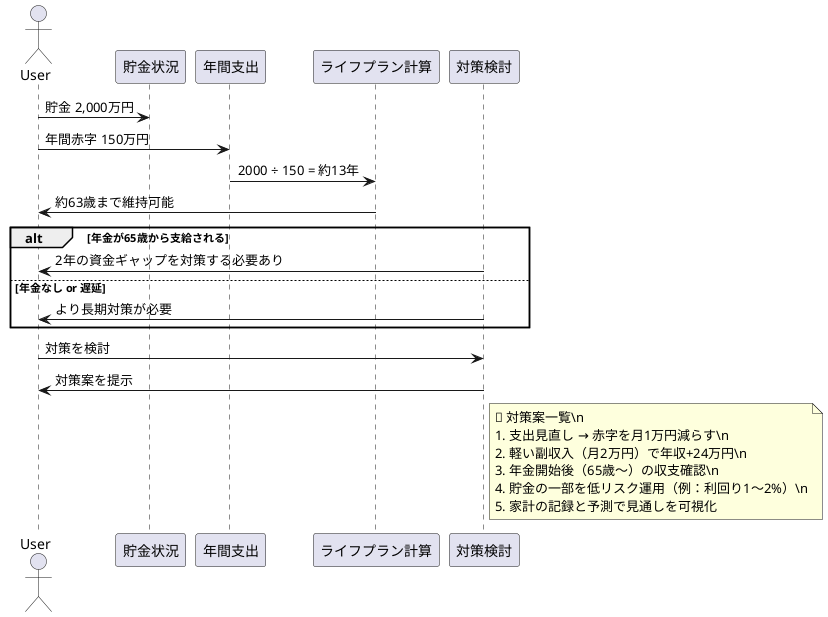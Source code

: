 @startuml
actor User
participant "貯金状況" as Savings
participant "年間支出" as Expenses
participant "ライフプラン計算" as Plan
participant "対策検討" as Strategies

User -> Savings: 貯金 2,000万円
User -> Expenses: 年間赤字 150万円
Expenses -> Plan: 2000 ÷ 150 = 約13年
Plan -> User: 約63歳まで維持可能

alt 年金が65歳から支給される
    Strategies -> User: 2年の資金ギャップを対策する必要あり
else 年金なし or 遅延
    Strategies -> User: より長期対策が必要
end

User -> Strategies: 対策を検討
Strategies -> User: 対策案を提示

note right of Strategies
🔹 対策案一覧\n
1. 支出見直し → 赤字を月1万円減らす\n
2. 軽い副収入（月2万円）で年収+24万円\n
3. 年金開始後（65歳～）の収支確認\n
4. 貯金の一部を低リスク運用（例：利回り1〜2%）\n
5. 家計の記録と予測で見通しを可視化
end note
@enduml